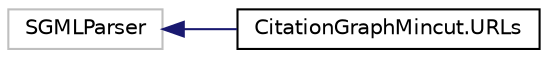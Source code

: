 digraph "Graphical Class Hierarchy"
{
 // LATEX_PDF_SIZE
  edge [fontname="Helvetica",fontsize="10",labelfontname="Helvetica",labelfontsize="10"];
  node [fontname="Helvetica",fontsize="10",shape=record];
  rankdir="LR";
  Node123 [label="SGMLParser",height=0.2,width=0.4,color="grey75", fillcolor="white", style="filled",tooltip=" "];
  Node123 -> Node0 [dir="back",color="midnightblue",fontsize="10",style="solid",fontname="Helvetica"];
  Node0 [label="CitationGraphMincut.URLs",height=0.2,width=0.4,color="black", fillcolor="white", style="filled",URL="$classCitationGraphMincut_1_1URLs.html",tooltip=" "];
}
